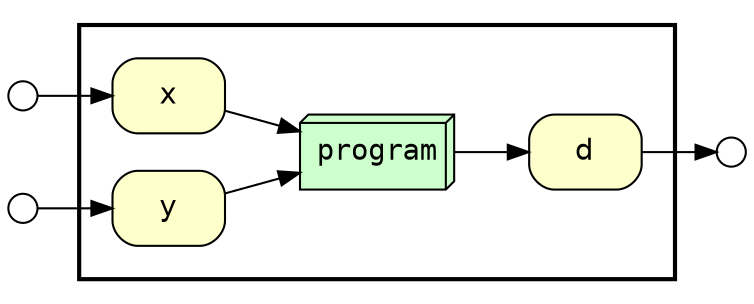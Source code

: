 digraph Workflow {
rankdir=LR
subgraph cluster0 {
label=""
penwidth=2
fontsize=18
subgraph cluster1 {
label=""
color="white"
graph[fontname=Courier]
node[fontname=Courier]
node[shape=box3d style="filled" fillcolor="#CCFFCC" peripheries=1 label=""]
node1 [label="program"]
node[fontname=Helvetica]
node[shape=box style="rounded,filled" fillcolor="#FFFFCC" peripheries=1 label=""]
node2 [label="d"]
node3 [label="x"]
node4 [label="y"]
}}
node[shape=circle style="rounded,filled" fillcolor="#FFFFFF" peripheries=1 label="" width=0.2]
node5
node6
node7
node1 -> node2
node3 -> node1
node4 -> node1
node5 -> node3
node6 -> node4
node2 -> node7
}
